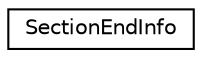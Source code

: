 digraph "Graphical Class Hierarchy"
{
  edge [fontname="Helvetica",fontsize="10",labelfontname="Helvetica",labelfontsize="10"];
  node [fontname="Helvetica",fontsize="10",shape=record];
  rankdir="LR";
  Node1 [label="SectionEndInfo",height=0.2,width=0.4,color="black", fillcolor="white", style="filled",URL="$structCatch_1_1SectionEndInfo.html"];
}
